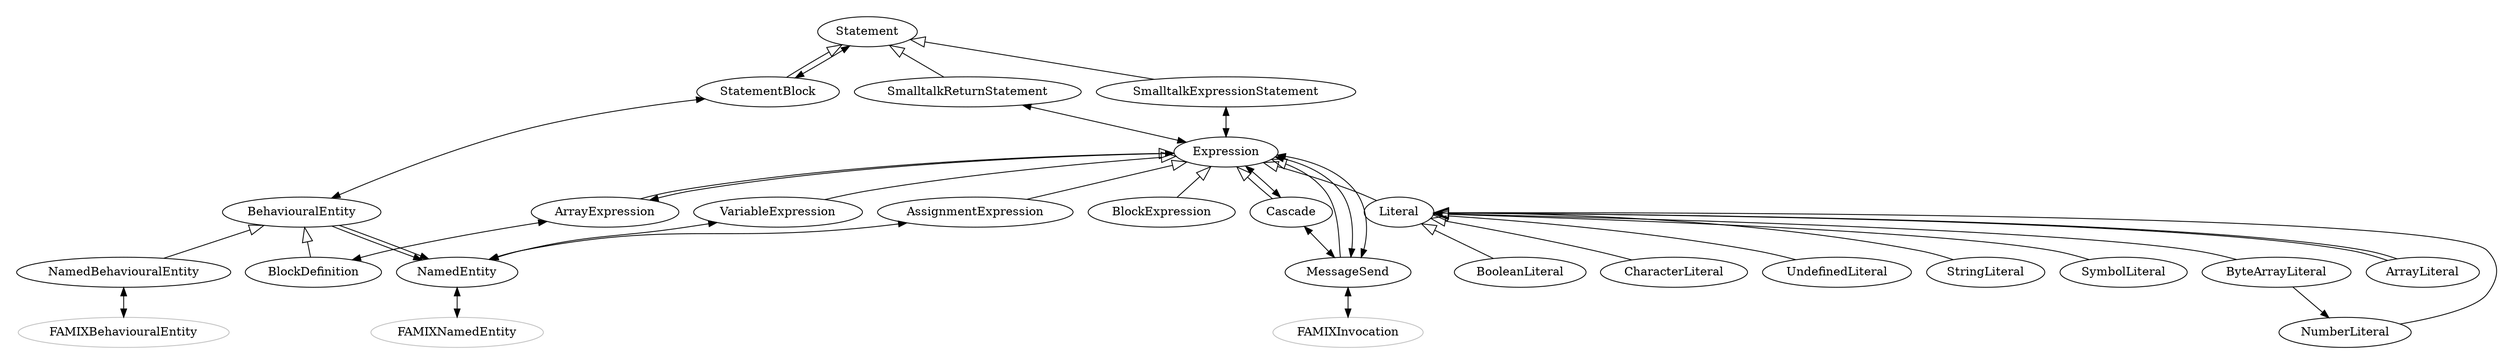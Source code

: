 digraph {
    
    subgraph famix {
        node[color="gray"];
        FAMIXBehaviouralEntity;
        FAMIXNamedEntity;
        FAMIXInvocation;
    }

    subgraph inheritance {
        edge[dir="back"; arrowtail="empty"; arrowsize="1.75"];
        color=white;
            
        subgraph clusterStatementBehaviouralEntity{
            BehaviouralEntity -> NamedBehaviouralEntity;
            BehaviouralEntity -> BlockDefinition;
        }
        subgraph clusterStatement{
            Statement -> StatementBlock;
            Statement -> SmalltalkReturnStatement;
            Statement -> SmalltalkExpressionStatement;
        }
        subgraph clusterExpression{
            Expression -> VariableExpression;
            Expression -> AssignmentExpression;
            Expression -> ArrayExpression;
            Expression -> BlockExpression;
            Expression -> Cascade;
            Expression -> MessageSend;
            Expression -> Literal;
        }
        subgraph clusterLiteral{
            Literal -> ArrayLiteral;
            Literal -> ByteArrayLiteral;
            Literal -> SymbolLiteral;
            Literal -> StringLiteral;
            Literal -> UndefinedLiteral;
            Literal -> NumberLiteral;
            Literal -> CharacterLiteral;
            Literal -> BooleanLiteral;
        }
    }
    
    subgraph bidirectional {
        edge[dir="both"];
        BehaviouralEntity -> StatementBlock;
        StatementBlock -> Statement;
        NamedBehaviouralEntity -> FAMIXBehaviouralEntity;
        NamedEntity -> FAMIXNamedEntity;
        VariableExpression -> NamedEntity;
        ArrayExpression -> BlockDefinition;
        SmalltalkReturnStatement -> Expression;
        SmalltalkExpressionStatement -> Expression;
        AssignmentExpression -> NamedEntity;
        ArrayExpression -> Expression;
        Cascade -> Expression;
        Cascade -> MessageSend;
        MessageSend -> FAMIXInvocation;
        MessageSend -> Expression;
        MessageSend -> Expression;
    }

    BehaviouralEntity -> NamedEntity;
    BehaviouralEntity -> NamedEntity;
    ByteArrayLiteral -> NumberLiteral;
    ArrayLiteral -> Literal;
}